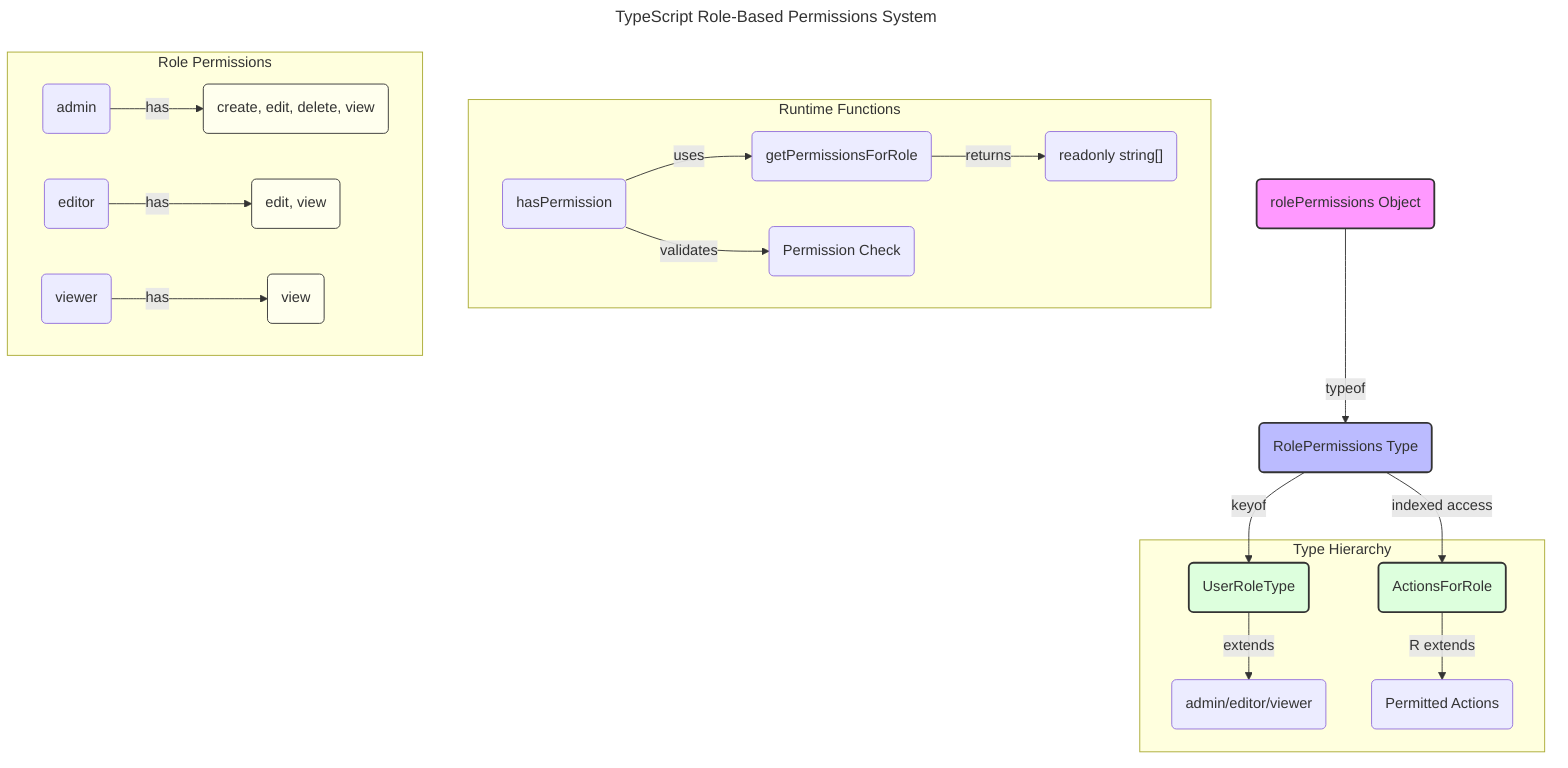---
title: TypeScript Role-Based Permissions System
---
graph TD
    A("rolePermissions Object") -->|typeof| B("RolePermissions Type")
    B -->|keyof| C("UserRoleType")
    B -->|"indexed access"| D("ActionsForRole")

    subgraph "Type Hierarchy"
        C -->|extends| E("admin/editor/viewer")
        D -->|"R extends"| F("Permitted Actions")
    end

    subgraph "Runtime Functions"
        G("getPermissionsForRole") -->|returns| H("readonly string[]")
        I("hasPermission") -->|uses| G
        I -->|validates| J("Permission Check")
    end

    subgraph "Role Permissions"
        K("admin") -->|has| L("create, edit, delete, view")
        M("editor") -->|has| N("edit, view")
        O("viewer") -->|has| P("view")
    end

    style A fill:#f9f,stroke:#333,stroke-width:2px
    style B fill:#bbf,stroke:#333,stroke-width:2px
    style C fill:#dfd,stroke:#333,stroke-width:2px
    style D fill:#dfd,stroke:#333,stroke-width:2px
    
    classDef permission fill:#ffe,stroke:#333,stroke-width:1px
    class L,N,P permission